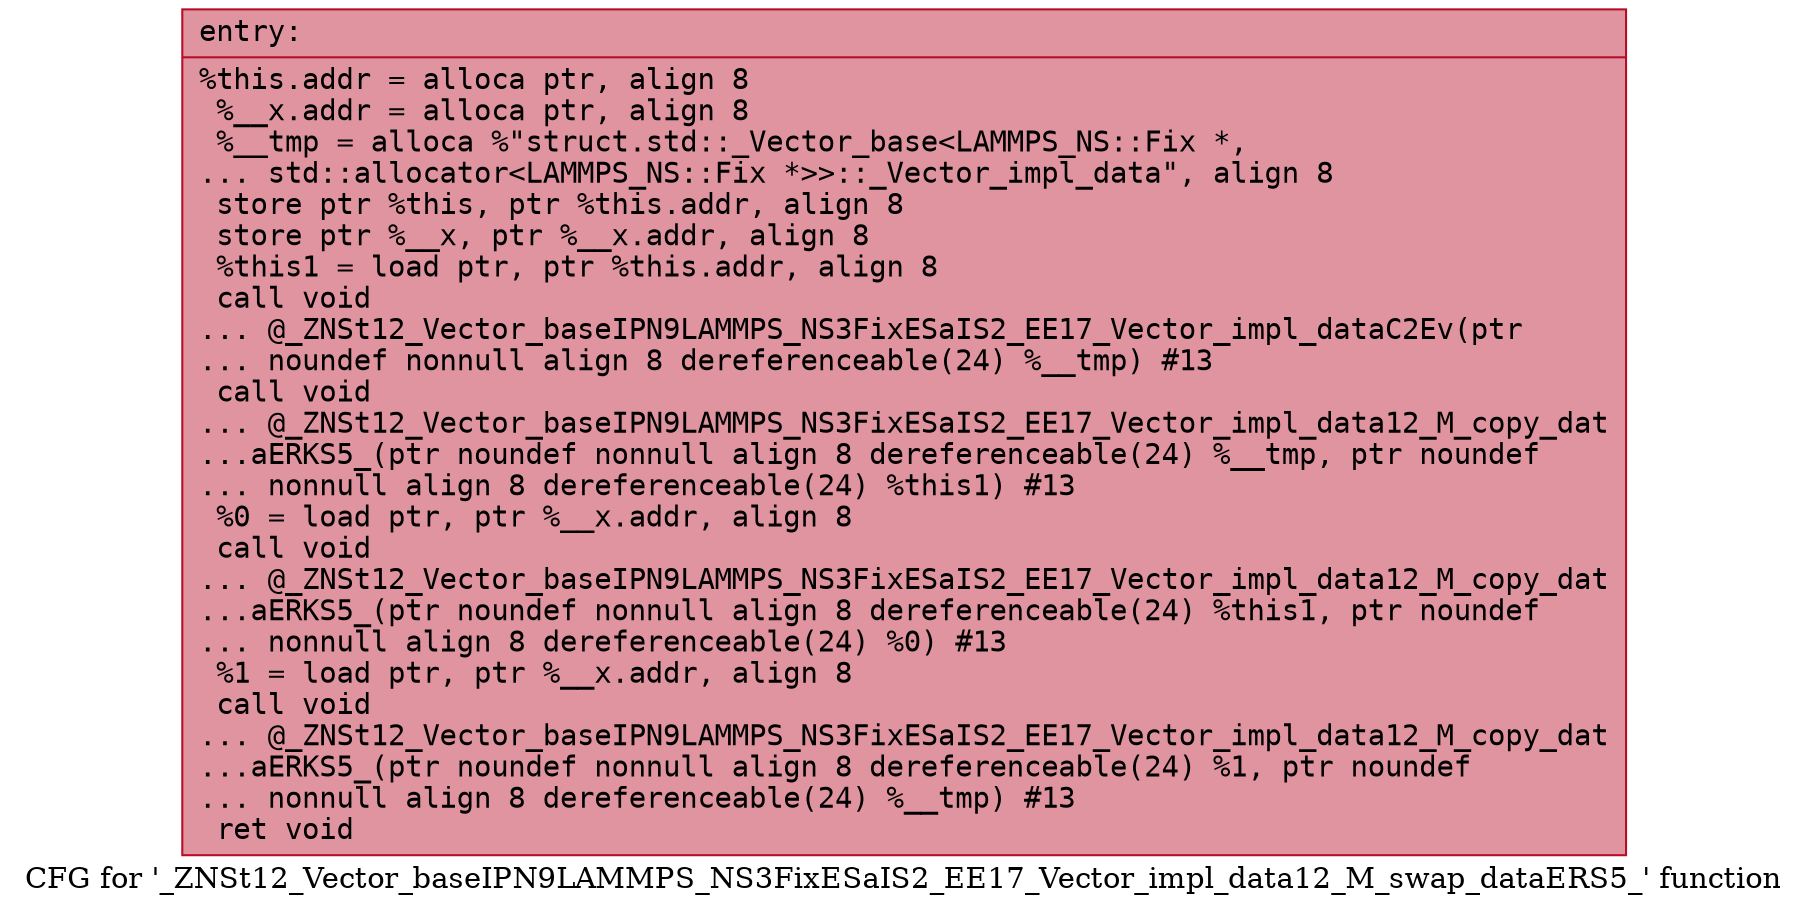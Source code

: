 digraph "CFG for '_ZNSt12_Vector_baseIPN9LAMMPS_NS3FixESaIS2_EE17_Vector_impl_data12_M_swap_dataERS5_' function" {
	label="CFG for '_ZNSt12_Vector_baseIPN9LAMMPS_NS3FixESaIS2_EE17_Vector_impl_data12_M_swap_dataERS5_' function";

	Node0x561f16531a20 [shape=record,color="#b70d28ff", style=filled, fillcolor="#b70d2870" fontname="Courier",label="{entry:\l|  %this.addr = alloca ptr, align 8\l  %__x.addr = alloca ptr, align 8\l  %__tmp = alloca %\"struct.std::_Vector_base\<LAMMPS_NS::Fix *,\l... std::allocator\<LAMMPS_NS::Fix *\>\>::_Vector_impl_data\", align 8\l  store ptr %this, ptr %this.addr, align 8\l  store ptr %__x, ptr %__x.addr, align 8\l  %this1 = load ptr, ptr %this.addr, align 8\l  call void\l... @_ZNSt12_Vector_baseIPN9LAMMPS_NS3FixESaIS2_EE17_Vector_impl_dataC2Ev(ptr\l... noundef nonnull align 8 dereferenceable(24) %__tmp) #13\l  call void\l... @_ZNSt12_Vector_baseIPN9LAMMPS_NS3FixESaIS2_EE17_Vector_impl_data12_M_copy_dat\l...aERKS5_(ptr noundef nonnull align 8 dereferenceable(24) %__tmp, ptr noundef\l... nonnull align 8 dereferenceable(24) %this1) #13\l  %0 = load ptr, ptr %__x.addr, align 8\l  call void\l... @_ZNSt12_Vector_baseIPN9LAMMPS_NS3FixESaIS2_EE17_Vector_impl_data12_M_copy_dat\l...aERKS5_(ptr noundef nonnull align 8 dereferenceable(24) %this1, ptr noundef\l... nonnull align 8 dereferenceable(24) %0) #13\l  %1 = load ptr, ptr %__x.addr, align 8\l  call void\l... @_ZNSt12_Vector_baseIPN9LAMMPS_NS3FixESaIS2_EE17_Vector_impl_data12_M_copy_dat\l...aERKS5_(ptr noundef nonnull align 8 dereferenceable(24) %1, ptr noundef\l... nonnull align 8 dereferenceable(24) %__tmp) #13\l  ret void\l}"];
}

